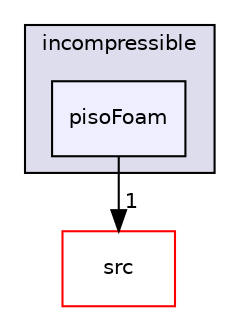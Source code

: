 digraph "applications/solvers/incompressible/pisoFoam" {
  bgcolor=transparent;
  compound=true
  node [ fontsize="10", fontname="Helvetica"];
  edge [ labelfontsize="10", labelfontname="Helvetica"];
  subgraph clusterdir_2a80a7eee79ab677323c49fed47bf4a4 {
    graph [ bgcolor="#ddddee", pencolor="black", label="incompressible" fontname="Helvetica", fontsize="10", URL="dir_2a80a7eee79ab677323c49fed47bf4a4.html"]
  dir_71dffd012b8674f215d1b74867ded822 [shape=box, label="pisoFoam", style="filled", fillcolor="#eeeeff", pencolor="black", URL="dir_71dffd012b8674f215d1b74867ded822.html"];
  }
  dir_68267d1309a1af8e8297ef4c3efbcdba [shape=box label="src" color="red" URL="dir_68267d1309a1af8e8297ef4c3efbcdba.html"];
  dir_71dffd012b8674f215d1b74867ded822->dir_68267d1309a1af8e8297ef4c3efbcdba [headlabel="1", labeldistance=1.5 headhref="dir_000060_000499.html"];
}
